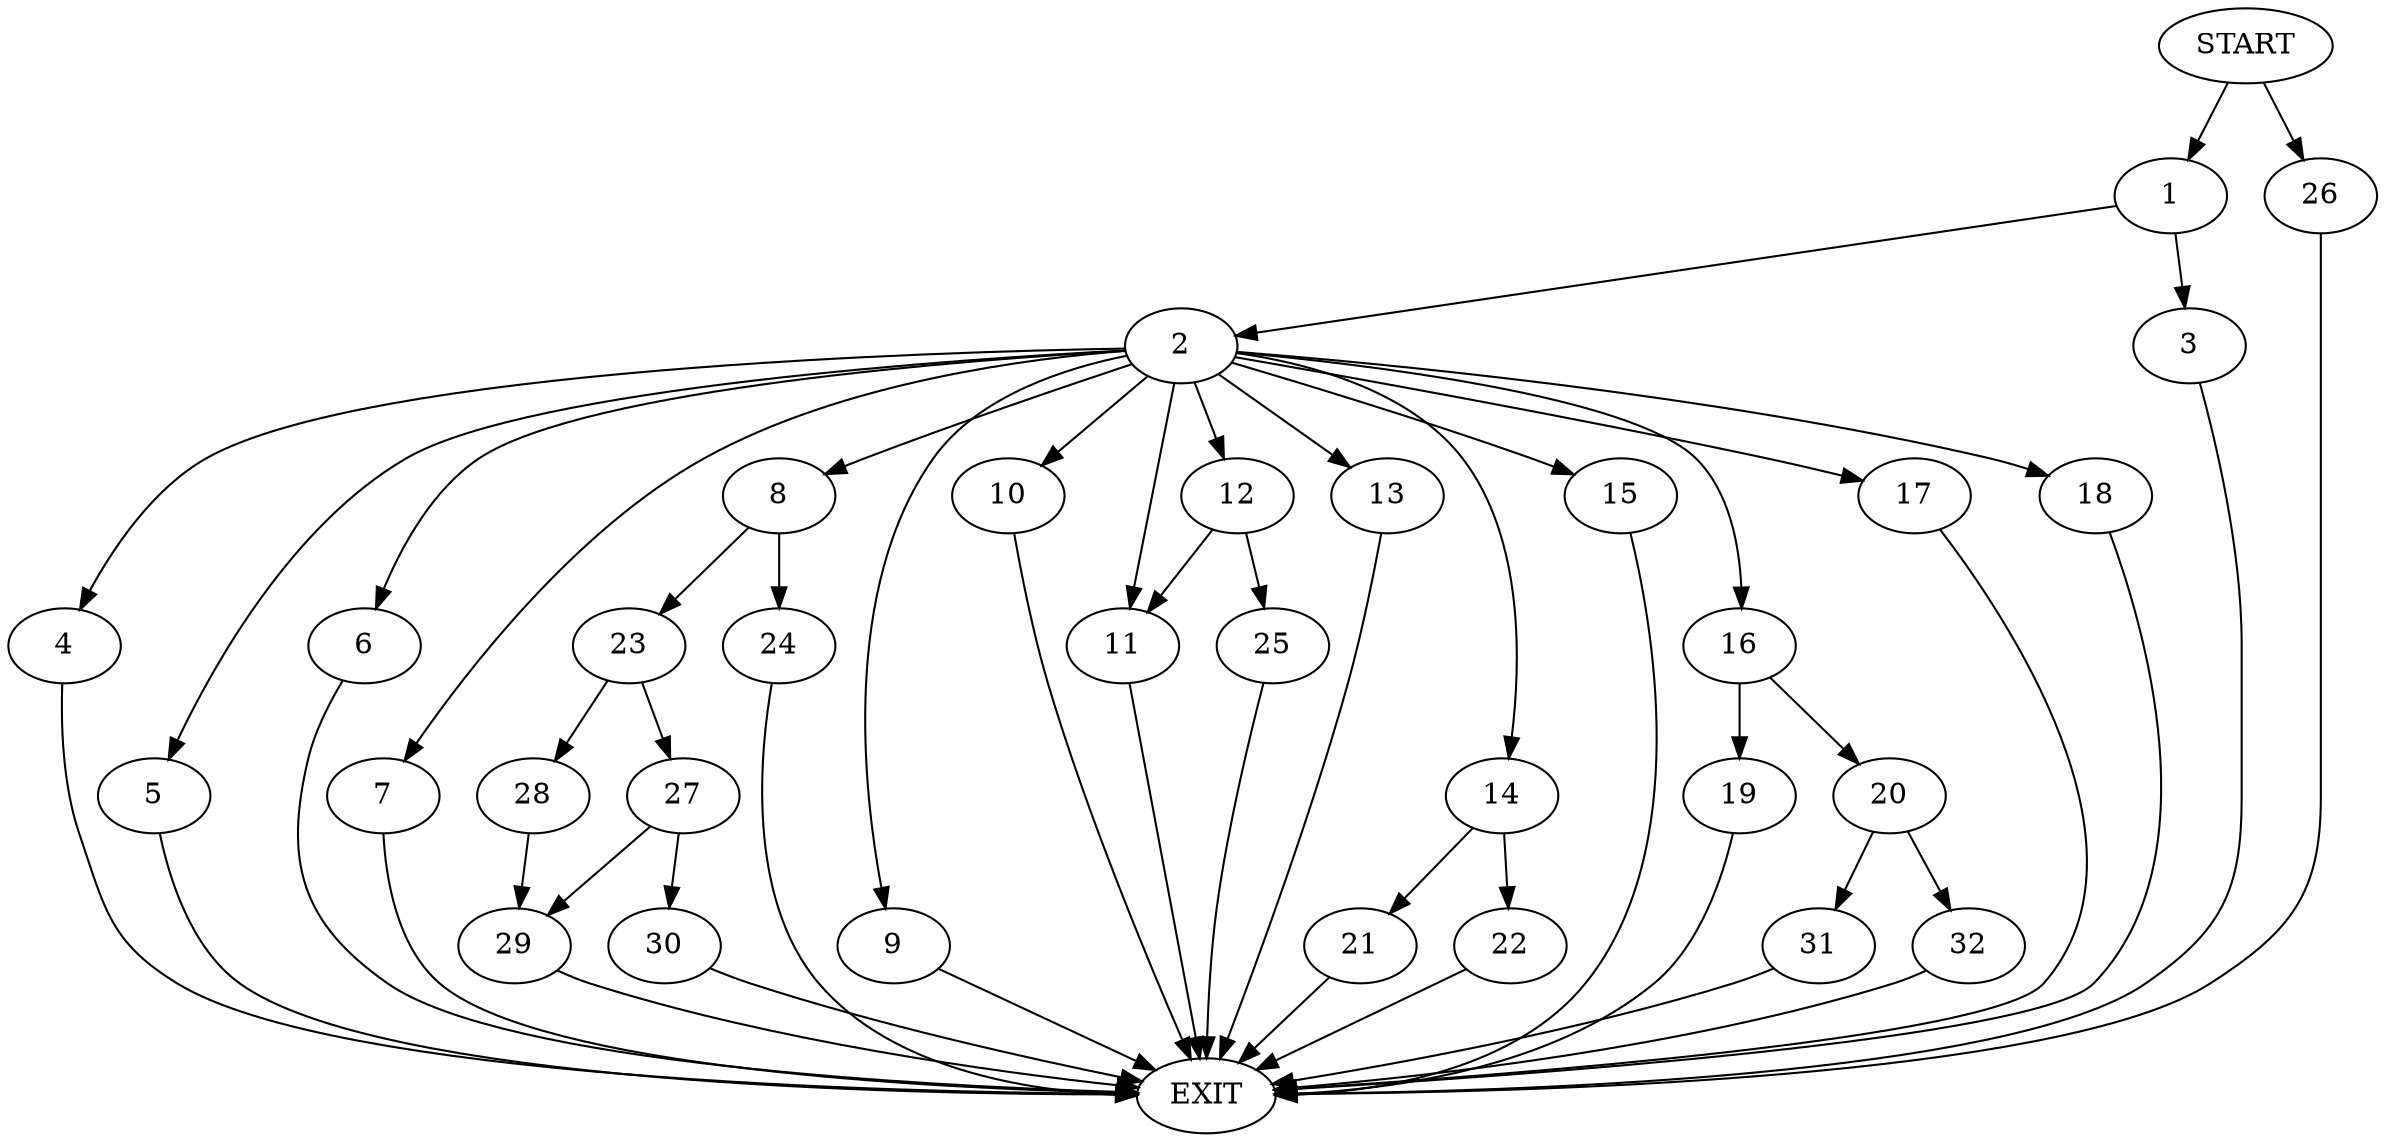 digraph {
0 [label="START"]
33 [label="EXIT"]
0 -> 1
1 -> 2
1 -> 3
3 -> 33
2 -> 4
2 -> 5
2 -> 6
2 -> 7
2 -> 8
2 -> 9
2 -> 10
2 -> 11
2 -> 12
2 -> 13
2 -> 14
2 -> 15
2 -> 16
2 -> 17
2 -> 18
6 -> 33
16 -> 19
16 -> 20
13 -> 33
17 -> 33
4 -> 33
7 -> 33
11 -> 33
9 -> 33
5 -> 33
14 -> 21
14 -> 22
18 -> 33
15 -> 33
8 -> 23
8 -> 24
10 -> 33
12 -> 25
12 -> 11
0 -> 26
26 -> 33
24 -> 33
23 -> 27
23 -> 28
27 -> 29
27 -> 30
28 -> 29
29 -> 33
30 -> 33
25 -> 33
21 -> 33
22 -> 33
19 -> 33
20 -> 31
20 -> 32
32 -> 33
31 -> 33
}
